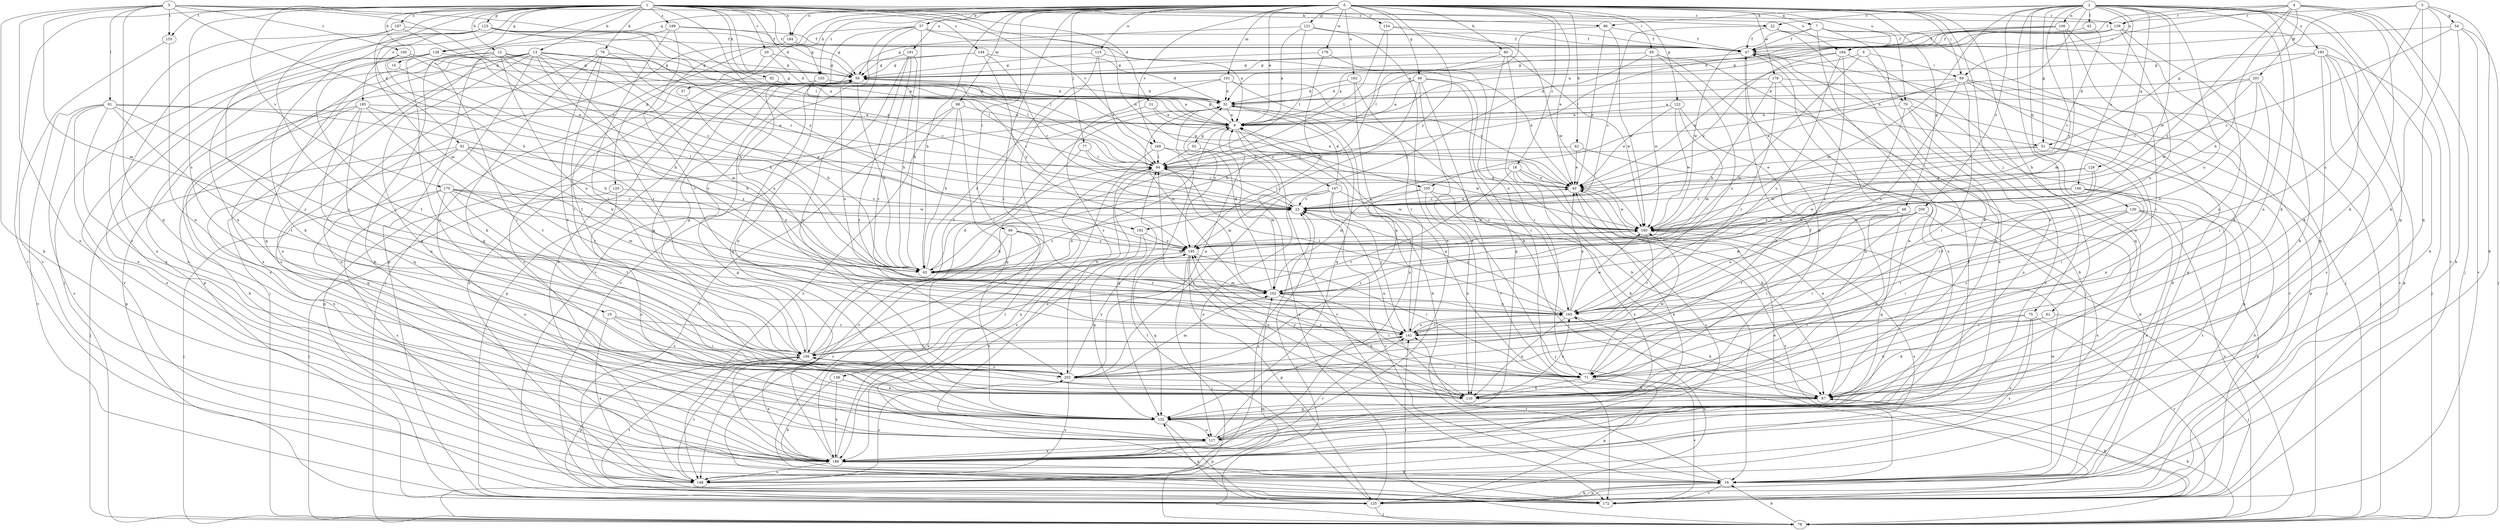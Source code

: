 strict digraph  {
0;
1;
2;
3;
4;
5;
6;
7;
8;
12;
13;
14;
16;
18;
19;
20;
22;
23;
31;
32;
37;
40;
42;
47;
48;
49;
51;
54;
55;
56;
57;
60;
61;
62;
63;
65;
66;
69;
70;
71;
75;
77;
78;
79;
81;
82;
86;
87;
91;
94;
98;
101;
102;
105;
106;
110;
115;
117;
120;
121;
122;
123;
125;
128;
129;
130;
132;
134;
138;
139;
140;
141;
144;
146;
147;
148;
153;
155;
156;
162;
164;
165;
169;
170;
172;
178;
179;
180;
181;
184;
185;
187;
188;
192;
193;
195;
199;
200;
201;
202;
0 -> 7  [label=a];
0 -> 8  [label=a];
0 -> 18  [label=c];
0 -> 37  [label=e];
0 -> 40  [label=e];
0 -> 48  [label=g];
0 -> 49  [label=g];
0 -> 57  [label=h];
0 -> 60  [label=h];
0 -> 61  [label=h];
0 -> 62  [label=h];
0 -> 63  [label=h];
0 -> 65  [label=i];
0 -> 66  [label=i];
0 -> 69  [label=i];
0 -> 75  [label=j];
0 -> 77  [label=j];
0 -> 98  [label=m];
0 -> 101  [label=m];
0 -> 115  [label=o];
0 -> 120  [label=p];
0 -> 121  [label=p];
0 -> 122  [label=p];
0 -> 128  [label=q];
0 -> 134  [label=r];
0 -> 138  [label=r];
0 -> 139  [label=r];
0 -> 153  [label=t];
0 -> 162  [label=u];
0 -> 164  [label=u];
0 -> 169  [label=v];
0 -> 178  [label=w];
0 -> 179  [label=w];
0 -> 181  [label=x];
0 -> 184  [label=x];
0 -> 192  [label=y];
1 -> 12  [label=b];
1 -> 13  [label=b];
1 -> 14  [label=b];
1 -> 19  [label=c];
1 -> 20  [label=c];
1 -> 22  [label=c];
1 -> 31  [label=d];
1 -> 32  [label=d];
1 -> 51  [label=g];
1 -> 79  [label=k];
1 -> 81  [label=k];
1 -> 82  [label=k];
1 -> 86  [label=k];
1 -> 102  [label=m];
1 -> 105  [label=n];
1 -> 123  [label=p];
1 -> 125  [label=p];
1 -> 128  [label=q];
1 -> 144  [label=s];
1 -> 153  [label=t];
1 -> 155  [label=t];
1 -> 164  [label=u];
1 -> 169  [label=v];
1 -> 170  [label=v];
1 -> 172  [label=v];
1 -> 184  [label=x];
1 -> 185  [label=x];
1 -> 187  [label=x];
1 -> 192  [label=y];
1 -> 199  [label=z];
2 -> 16  [label=b];
2 -> 22  [label=c];
2 -> 42  [label=f];
2 -> 51  [label=g];
2 -> 86  [label=k];
2 -> 87  [label=k];
2 -> 102  [label=m];
2 -> 105  [label=n];
2 -> 106  [label=n];
2 -> 110  [label=n];
2 -> 117  [label=o];
2 -> 129  [label=q];
2 -> 130  [label=q];
2 -> 132  [label=q];
2 -> 146  [label=s];
2 -> 164  [label=u];
2 -> 165  [label=u];
2 -> 180  [label=w];
2 -> 193  [label=y];
2 -> 195  [label=y];
2 -> 200  [label=z];
3 -> 16  [label=b];
3 -> 51  [label=g];
3 -> 54  [label=g];
3 -> 87  [label=k];
3 -> 132  [label=q];
3 -> 139  [label=r];
3 -> 165  [label=u];
4 -> 47  [label=f];
4 -> 63  [label=h];
4 -> 69  [label=i];
4 -> 78  [label=j];
4 -> 87  [label=k];
4 -> 139  [label=r];
4 -> 172  [label=v];
4 -> 195  [label=y];
4 -> 201  [label=z];
5 -> 16  [label=b];
5 -> 23  [label=c];
5 -> 63  [label=h];
5 -> 91  [label=l];
5 -> 94  [label=l];
5 -> 102  [label=m];
5 -> 132  [label=q];
5 -> 139  [label=r];
5 -> 140  [label=r];
5 -> 155  [label=t];
5 -> 188  [label=x];
6 -> 40  [label=e];
6 -> 69  [label=i];
6 -> 70  [label=i];
6 -> 102  [label=m];
7 -> 47  [label=f];
7 -> 70  [label=i];
7 -> 117  [label=o];
7 -> 125  [label=p];
7 -> 180  [label=w];
7 -> 188  [label=x];
8 -> 55  [label=g];
8 -> 56  [label=g];
8 -> 147  [label=s];
8 -> 172  [label=v];
12 -> 8  [label=a];
12 -> 23  [label=c];
12 -> 56  [label=g];
12 -> 71  [label=i];
12 -> 94  [label=l];
12 -> 132  [label=q];
12 -> 165  [label=u];
12 -> 188  [label=x];
13 -> 8  [label=a];
13 -> 56  [label=g];
13 -> 78  [label=j];
13 -> 87  [label=k];
13 -> 94  [label=l];
13 -> 102  [label=m];
13 -> 117  [label=o];
13 -> 125  [label=p];
13 -> 132  [label=q];
13 -> 141  [label=r];
13 -> 165  [label=u];
13 -> 188  [label=x];
13 -> 195  [label=y];
14 -> 63  [label=h];
16 -> 23  [label=c];
16 -> 40  [label=e];
16 -> 125  [label=p];
16 -> 141  [label=r];
16 -> 172  [label=v];
16 -> 180  [label=w];
18 -> 40  [label=e];
18 -> 87  [label=k];
18 -> 102  [label=m];
18 -> 148  [label=s];
18 -> 156  [label=t];
18 -> 188  [label=x];
19 -> 71  [label=i];
19 -> 141  [label=r];
19 -> 148  [label=s];
19 -> 202  [label=z];
20 -> 32  [label=d];
20 -> 56  [label=g];
20 -> 156  [label=t];
22 -> 23  [label=c];
22 -> 47  [label=f];
22 -> 78  [label=j];
22 -> 87  [label=k];
23 -> 40  [label=e];
23 -> 94  [label=l];
23 -> 180  [label=w];
31 -> 8  [label=a];
31 -> 40  [label=e];
31 -> 125  [label=p];
32 -> 8  [label=a];
32 -> 16  [label=b];
32 -> 102  [label=m];
32 -> 132  [label=q];
32 -> 195  [label=y];
37 -> 8  [label=a];
37 -> 47  [label=f];
37 -> 63  [label=h];
37 -> 78  [label=j];
37 -> 110  [label=n];
37 -> 148  [label=s];
37 -> 172  [label=v];
40 -> 23  [label=c];
40 -> 56  [label=g];
40 -> 172  [label=v];
40 -> 180  [label=w];
42 -> 23  [label=c];
42 -> 47  [label=f];
47 -> 56  [label=g];
47 -> 78  [label=j];
47 -> 110  [label=n];
47 -> 188  [label=x];
48 -> 71  [label=i];
48 -> 110  [label=n];
48 -> 132  [label=q];
48 -> 165  [label=u];
48 -> 180  [label=w];
49 -> 8  [label=a];
49 -> 32  [label=d];
49 -> 63  [label=h];
49 -> 71  [label=i];
49 -> 110  [label=n];
49 -> 132  [label=q];
49 -> 172  [label=v];
51 -> 40  [label=e];
51 -> 71  [label=i];
51 -> 94  [label=l];
51 -> 110  [label=n];
54 -> 16  [label=b];
54 -> 23  [label=c];
54 -> 47  [label=f];
54 -> 78  [label=j];
54 -> 172  [label=v];
55 -> 94  [label=l];
55 -> 102  [label=m];
56 -> 32  [label=d];
56 -> 63  [label=h];
56 -> 110  [label=n];
56 -> 125  [label=p];
56 -> 132  [label=q];
56 -> 148  [label=s];
56 -> 165  [label=u];
57 -> 63  [label=h];
60 -> 8  [label=a];
60 -> 16  [label=b];
60 -> 56  [label=g];
60 -> 71  [label=i];
60 -> 180  [label=w];
61 -> 78  [label=j];
61 -> 87  [label=k];
61 -> 141  [label=r];
62 -> 16  [label=b];
62 -> 40  [label=e];
62 -> 94  [label=l];
63 -> 23  [label=c];
63 -> 32  [label=d];
63 -> 94  [label=l];
63 -> 102  [label=m];
63 -> 180  [label=w];
65 -> 16  [label=b];
65 -> 56  [label=g];
65 -> 78  [label=j];
65 -> 165  [label=u];
65 -> 180  [label=w];
65 -> 195  [label=y];
66 -> 63  [label=h];
66 -> 141  [label=r];
66 -> 148  [label=s];
66 -> 188  [label=x];
66 -> 195  [label=y];
69 -> 32  [label=d];
69 -> 40  [label=e];
69 -> 71  [label=i];
69 -> 78  [label=j];
69 -> 125  [label=p];
69 -> 165  [label=u];
69 -> 172  [label=v];
70 -> 8  [label=a];
70 -> 117  [label=o];
70 -> 125  [label=p];
70 -> 188  [label=x];
70 -> 202  [label=z];
71 -> 8  [label=a];
71 -> 110  [label=n];
71 -> 125  [label=p];
71 -> 172  [label=v];
71 -> 180  [label=w];
75 -> 110  [label=n];
75 -> 141  [label=r];
75 -> 148  [label=s];
75 -> 172  [label=v];
75 -> 188  [label=x];
77 -> 23  [label=c];
77 -> 94  [label=l];
77 -> 172  [label=v];
78 -> 16  [label=b];
78 -> 23  [label=c];
78 -> 87  [label=k];
78 -> 102  [label=m];
78 -> 141  [label=r];
79 -> 23  [label=c];
79 -> 56  [label=g];
79 -> 132  [label=q];
79 -> 156  [label=t];
79 -> 188  [label=x];
79 -> 202  [label=z];
81 -> 63  [label=h];
81 -> 78  [label=j];
81 -> 94  [label=l];
81 -> 132  [label=q];
81 -> 141  [label=r];
81 -> 188  [label=x];
81 -> 195  [label=y];
82 -> 8  [label=a];
82 -> 32  [label=d];
82 -> 188  [label=x];
86 -> 40  [label=e];
86 -> 47  [label=f];
86 -> 94  [label=l];
86 -> 180  [label=w];
87 -> 40  [label=e];
87 -> 132  [label=q];
87 -> 156  [label=t];
87 -> 195  [label=y];
91 -> 8  [label=a];
91 -> 63  [label=h];
91 -> 132  [label=q];
91 -> 148  [label=s];
91 -> 156  [label=t];
91 -> 165  [label=u];
91 -> 172  [label=v];
91 -> 188  [label=x];
94 -> 40  [label=e];
94 -> 102  [label=m];
94 -> 117  [label=o];
94 -> 188  [label=x];
98 -> 8  [label=a];
98 -> 63  [label=h];
98 -> 132  [label=q];
98 -> 148  [label=s];
98 -> 172  [label=v];
101 -> 32  [label=d];
101 -> 40  [label=e];
101 -> 87  [label=k];
101 -> 156  [label=t];
101 -> 202  [label=z];
102 -> 32  [label=d];
102 -> 71  [label=i];
102 -> 110  [label=n];
102 -> 165  [label=u];
105 -> 23  [label=c];
105 -> 78  [label=j];
105 -> 87  [label=k];
105 -> 110  [label=n];
105 -> 202  [label=z];
106 -> 8  [label=a];
106 -> 47  [label=f];
106 -> 71  [label=i];
106 -> 87  [label=k];
106 -> 94  [label=l];
106 -> 102  [label=m];
110 -> 47  [label=f];
110 -> 94  [label=l];
110 -> 165  [label=u];
110 -> 195  [label=y];
115 -> 40  [label=e];
115 -> 56  [label=g];
115 -> 94  [label=l];
115 -> 172  [label=v];
117 -> 40  [label=e];
117 -> 47  [label=f];
117 -> 141  [label=r];
117 -> 188  [label=x];
120 -> 23  [label=c];
120 -> 78  [label=j];
120 -> 117  [label=o];
121 -> 8  [label=a];
121 -> 47  [label=f];
121 -> 56  [label=g];
121 -> 94  [label=l];
121 -> 117  [label=o];
122 -> 8  [label=a];
122 -> 40  [label=e];
122 -> 102  [label=m];
122 -> 110  [label=n];
122 -> 180  [label=w];
123 -> 23  [label=c];
123 -> 40  [label=e];
123 -> 47  [label=f];
123 -> 78  [label=j];
123 -> 94  [label=l];
123 -> 110  [label=n];
123 -> 188  [label=x];
123 -> 202  [label=z];
125 -> 8  [label=a];
125 -> 16  [label=b];
125 -> 78  [label=j];
125 -> 94  [label=l];
125 -> 132  [label=q];
125 -> 165  [label=u];
128 -> 56  [label=g];
128 -> 172  [label=v];
128 -> 188  [label=x];
128 -> 202  [label=z];
129 -> 40  [label=e];
129 -> 63  [label=h];
129 -> 141  [label=r];
129 -> 180  [label=w];
130 -> 71  [label=i];
130 -> 125  [label=p];
130 -> 156  [label=t];
130 -> 172  [label=v];
130 -> 180  [label=w];
130 -> 188  [label=x];
132 -> 117  [label=o];
132 -> 125  [label=p];
134 -> 47  [label=f];
134 -> 63  [label=h];
134 -> 94  [label=l];
134 -> 180  [label=w];
138 -> 16  [label=b];
138 -> 110  [label=n];
138 -> 188  [label=x];
139 -> 8  [label=a];
139 -> 32  [label=d];
139 -> 47  [label=f];
139 -> 87  [label=k];
139 -> 165  [label=u];
139 -> 202  [label=z];
140 -> 40  [label=e];
140 -> 56  [label=g];
140 -> 63  [label=h];
140 -> 87  [label=k];
140 -> 156  [label=t];
141 -> 8  [label=a];
141 -> 156  [label=t];
141 -> 165  [label=u];
144 -> 23  [label=c];
144 -> 32  [label=d];
144 -> 56  [label=g];
144 -> 165  [label=u];
144 -> 195  [label=y];
146 -> 16  [label=b];
146 -> 23  [label=c];
146 -> 148  [label=s];
146 -> 180  [label=w];
146 -> 195  [label=y];
146 -> 202  [label=z];
147 -> 23  [label=c];
147 -> 32  [label=d];
147 -> 110  [label=n];
147 -> 117  [label=o];
147 -> 141  [label=r];
147 -> 180  [label=w];
147 -> 202  [label=z];
148 -> 23  [label=c];
148 -> 156  [label=t];
148 -> 202  [label=z];
153 -> 23  [label=c];
153 -> 32  [label=d];
153 -> 117  [label=o];
155 -> 110  [label=n];
155 -> 148  [label=s];
156 -> 8  [label=a];
156 -> 32  [label=d];
156 -> 56  [label=g];
156 -> 71  [label=i];
156 -> 125  [label=p];
156 -> 188  [label=x];
156 -> 202  [label=z];
162 -> 32  [label=d];
162 -> 141  [label=r];
162 -> 188  [label=x];
164 -> 23  [label=c];
164 -> 56  [label=g];
164 -> 132  [label=q];
164 -> 141  [label=r];
164 -> 165  [label=u];
165 -> 23  [label=c];
165 -> 40  [label=e];
165 -> 87  [label=k];
165 -> 94  [label=l];
165 -> 110  [label=n];
165 -> 141  [label=r];
165 -> 180  [label=w];
169 -> 94  [label=l];
169 -> 132  [label=q];
169 -> 172  [label=v];
169 -> 180  [label=w];
170 -> 23  [label=c];
170 -> 78  [label=j];
170 -> 102  [label=m];
170 -> 117  [label=o];
170 -> 148  [label=s];
170 -> 156  [label=t];
170 -> 180  [label=w];
170 -> 195  [label=y];
172 -> 87  [label=k];
172 -> 156  [label=t];
178 -> 16  [label=b];
178 -> 32  [label=d];
178 -> 63  [label=h];
178 -> 110  [label=n];
178 -> 141  [label=r];
179 -> 56  [label=g];
179 -> 165  [label=u];
179 -> 195  [label=y];
180 -> 23  [label=c];
180 -> 141  [label=r];
180 -> 148  [label=s];
180 -> 195  [label=y];
181 -> 56  [label=g];
181 -> 63  [label=h];
181 -> 141  [label=r];
181 -> 172  [label=v];
181 -> 202  [label=z];
184 -> 56  [label=g];
184 -> 148  [label=s];
185 -> 8  [label=a];
185 -> 16  [label=b];
185 -> 63  [label=h];
185 -> 110  [label=n];
185 -> 125  [label=p];
185 -> 132  [label=q];
185 -> 156  [label=t];
187 -> 47  [label=f];
187 -> 63  [label=h];
187 -> 71  [label=i];
187 -> 117  [label=o];
188 -> 16  [label=b];
188 -> 47  [label=f];
188 -> 56  [label=g];
188 -> 94  [label=l];
188 -> 141  [label=r];
188 -> 148  [label=s];
188 -> 156  [label=t];
192 -> 132  [label=q];
192 -> 188  [label=x];
192 -> 195  [label=y];
193 -> 23  [label=c];
193 -> 56  [label=g];
193 -> 78  [label=j];
193 -> 125  [label=p];
193 -> 132  [label=q];
193 -> 148  [label=s];
193 -> 172  [label=v];
195 -> 63  [label=h];
195 -> 71  [label=i];
195 -> 78  [label=j];
195 -> 110  [label=n];
195 -> 125  [label=p];
195 -> 132  [label=q];
199 -> 16  [label=b];
199 -> 47  [label=f];
199 -> 56  [label=g];
199 -> 141  [label=r];
199 -> 156  [label=t];
200 -> 71  [label=i];
200 -> 102  [label=m];
200 -> 156  [label=t];
200 -> 180  [label=w];
200 -> 188  [label=x];
201 -> 8  [label=a];
201 -> 32  [label=d];
201 -> 71  [label=i];
201 -> 87  [label=k];
201 -> 165  [label=u];
201 -> 180  [label=w];
202 -> 8  [label=a];
202 -> 56  [label=g];
202 -> 87  [label=k];
202 -> 102  [label=m];
202 -> 148  [label=s];
202 -> 195  [label=y];
}
